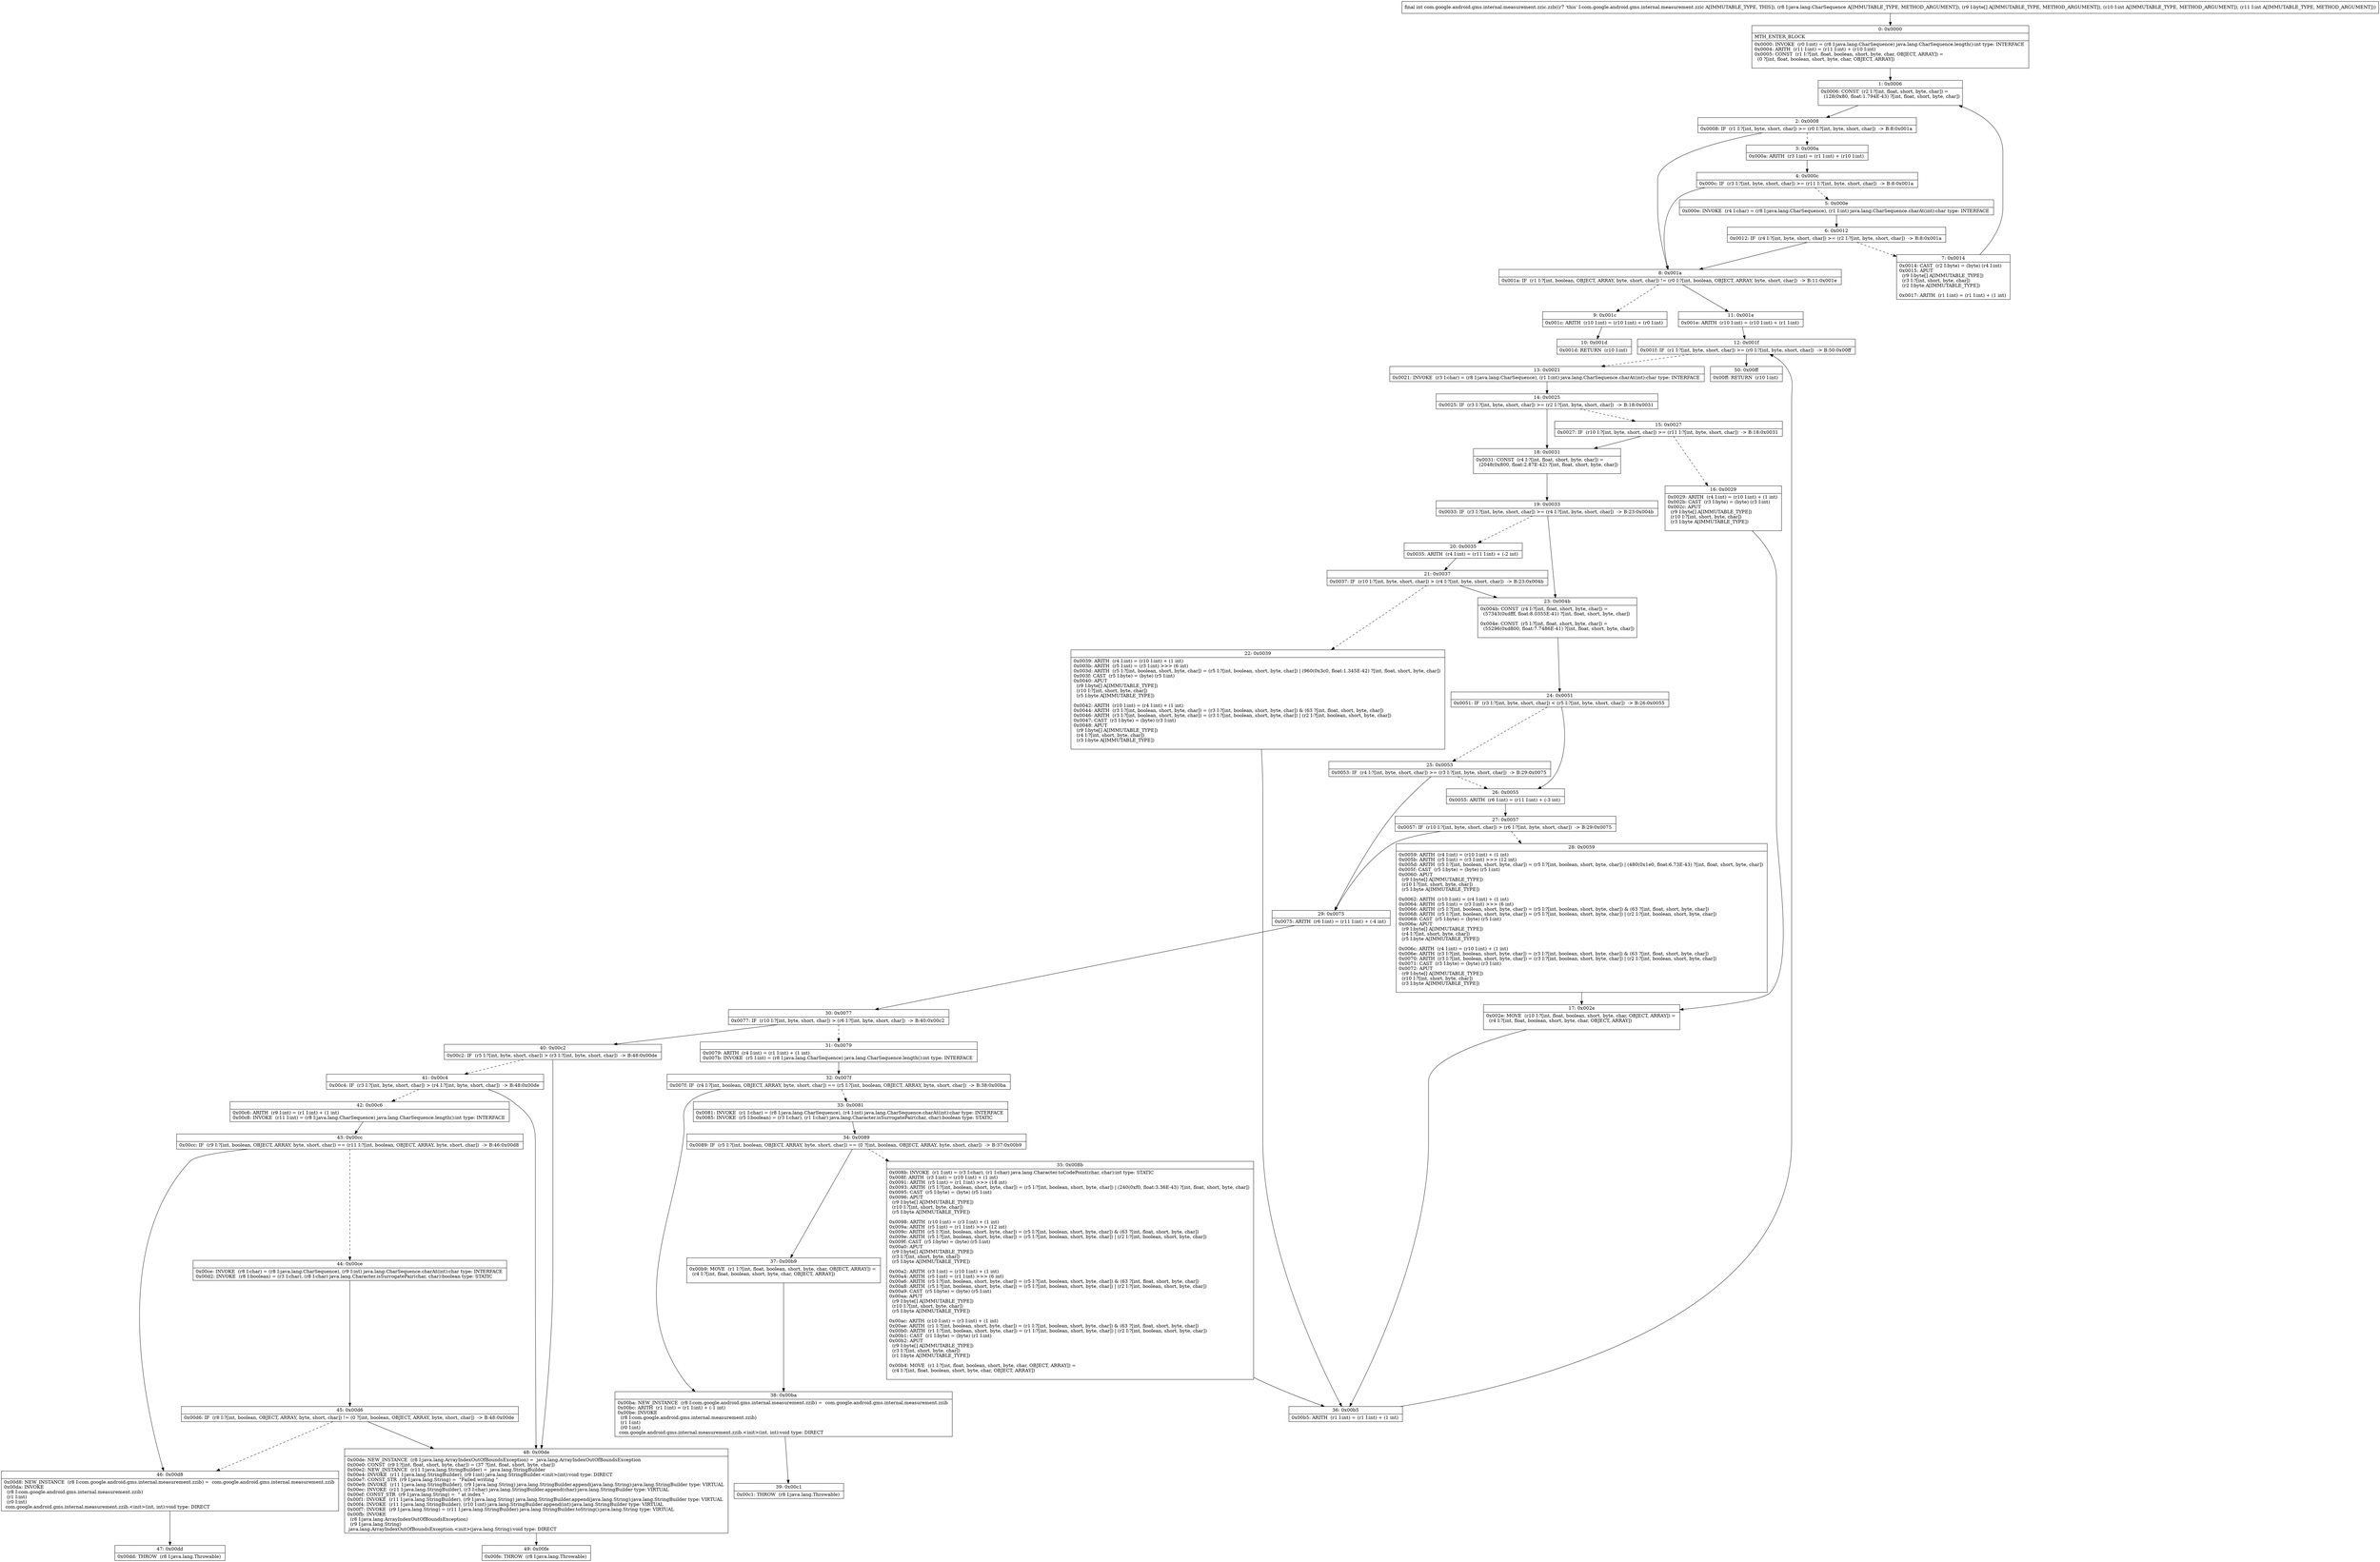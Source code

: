 digraph "CFG forcom.google.android.gms.internal.measurement.zzic.zzb(Ljava\/lang\/CharSequence;[BII)I" {
Node_0 [shape=record,label="{0\:\ 0x0000|MTH_ENTER_BLOCK\l|0x0000: INVOKE  (r0 I:int) = (r8 I:java.lang.CharSequence) java.lang.CharSequence.length():int type: INTERFACE \l0x0004: ARITH  (r11 I:int) = (r11 I:int) + (r10 I:int) \l0x0005: CONST  (r1 I:?[int, float, boolean, short, byte, char, OBJECT, ARRAY]) = \l  (0 ?[int, float, boolean, short, byte, char, OBJECT, ARRAY])\l \l}"];
Node_1 [shape=record,label="{1\:\ 0x0006|0x0006: CONST  (r2 I:?[int, float, short, byte, char]) = \l  (128(0x80, float:1.794E\-43) ?[int, float, short, byte, char])\l \l}"];
Node_2 [shape=record,label="{2\:\ 0x0008|0x0008: IF  (r1 I:?[int, byte, short, char]) \>= (r0 I:?[int, byte, short, char])  \-\> B:8:0x001a \l}"];
Node_3 [shape=record,label="{3\:\ 0x000a|0x000a: ARITH  (r3 I:int) = (r1 I:int) + (r10 I:int) \l}"];
Node_4 [shape=record,label="{4\:\ 0x000c|0x000c: IF  (r3 I:?[int, byte, short, char]) \>= (r11 I:?[int, byte, short, char])  \-\> B:8:0x001a \l}"];
Node_5 [shape=record,label="{5\:\ 0x000e|0x000e: INVOKE  (r4 I:char) = (r8 I:java.lang.CharSequence), (r1 I:int) java.lang.CharSequence.charAt(int):char type: INTERFACE \l}"];
Node_6 [shape=record,label="{6\:\ 0x0012|0x0012: IF  (r4 I:?[int, byte, short, char]) \>= (r2 I:?[int, byte, short, char])  \-\> B:8:0x001a \l}"];
Node_7 [shape=record,label="{7\:\ 0x0014|0x0014: CAST  (r2 I:byte) = (byte) (r4 I:int) \l0x0015: APUT  \l  (r9 I:byte[] A[IMMUTABLE_TYPE])\l  (r3 I:?[int, short, byte, char])\l  (r2 I:byte A[IMMUTABLE_TYPE])\l \l0x0017: ARITH  (r1 I:int) = (r1 I:int) + (1 int) \l}"];
Node_8 [shape=record,label="{8\:\ 0x001a|0x001a: IF  (r1 I:?[int, boolean, OBJECT, ARRAY, byte, short, char]) != (r0 I:?[int, boolean, OBJECT, ARRAY, byte, short, char])  \-\> B:11:0x001e \l}"];
Node_9 [shape=record,label="{9\:\ 0x001c|0x001c: ARITH  (r10 I:int) = (r10 I:int) + (r0 I:int) \l}"];
Node_10 [shape=record,label="{10\:\ 0x001d|0x001d: RETURN  (r10 I:int) \l}"];
Node_11 [shape=record,label="{11\:\ 0x001e|0x001e: ARITH  (r10 I:int) = (r10 I:int) + (r1 I:int) \l}"];
Node_12 [shape=record,label="{12\:\ 0x001f|0x001f: IF  (r1 I:?[int, byte, short, char]) \>= (r0 I:?[int, byte, short, char])  \-\> B:50:0x00ff \l}"];
Node_13 [shape=record,label="{13\:\ 0x0021|0x0021: INVOKE  (r3 I:char) = (r8 I:java.lang.CharSequence), (r1 I:int) java.lang.CharSequence.charAt(int):char type: INTERFACE \l}"];
Node_14 [shape=record,label="{14\:\ 0x0025|0x0025: IF  (r3 I:?[int, byte, short, char]) \>= (r2 I:?[int, byte, short, char])  \-\> B:18:0x0031 \l}"];
Node_15 [shape=record,label="{15\:\ 0x0027|0x0027: IF  (r10 I:?[int, byte, short, char]) \>= (r11 I:?[int, byte, short, char])  \-\> B:18:0x0031 \l}"];
Node_16 [shape=record,label="{16\:\ 0x0029|0x0029: ARITH  (r4 I:int) = (r10 I:int) + (1 int) \l0x002b: CAST  (r3 I:byte) = (byte) (r3 I:int) \l0x002c: APUT  \l  (r9 I:byte[] A[IMMUTABLE_TYPE])\l  (r10 I:?[int, short, byte, char])\l  (r3 I:byte A[IMMUTABLE_TYPE])\l \l}"];
Node_17 [shape=record,label="{17\:\ 0x002e|0x002e: MOVE  (r10 I:?[int, float, boolean, short, byte, char, OBJECT, ARRAY]) = \l  (r4 I:?[int, float, boolean, short, byte, char, OBJECT, ARRAY])\l \l}"];
Node_18 [shape=record,label="{18\:\ 0x0031|0x0031: CONST  (r4 I:?[int, float, short, byte, char]) = \l  (2048(0x800, float:2.87E\-42) ?[int, float, short, byte, char])\l \l}"];
Node_19 [shape=record,label="{19\:\ 0x0033|0x0033: IF  (r3 I:?[int, byte, short, char]) \>= (r4 I:?[int, byte, short, char])  \-\> B:23:0x004b \l}"];
Node_20 [shape=record,label="{20\:\ 0x0035|0x0035: ARITH  (r4 I:int) = (r11 I:int) + (\-2 int) \l}"];
Node_21 [shape=record,label="{21\:\ 0x0037|0x0037: IF  (r10 I:?[int, byte, short, char]) \> (r4 I:?[int, byte, short, char])  \-\> B:23:0x004b \l}"];
Node_22 [shape=record,label="{22\:\ 0x0039|0x0039: ARITH  (r4 I:int) = (r10 I:int) + (1 int) \l0x003b: ARITH  (r5 I:int) = (r3 I:int) \>\>\> (6 int) \l0x003d: ARITH  (r5 I:?[int, boolean, short, byte, char]) = (r5 I:?[int, boolean, short, byte, char]) \| (960(0x3c0, float:1.345E\-42) ?[int, float, short, byte, char]) \l0x003f: CAST  (r5 I:byte) = (byte) (r5 I:int) \l0x0040: APUT  \l  (r9 I:byte[] A[IMMUTABLE_TYPE])\l  (r10 I:?[int, short, byte, char])\l  (r5 I:byte A[IMMUTABLE_TYPE])\l \l0x0042: ARITH  (r10 I:int) = (r4 I:int) + (1 int) \l0x0044: ARITH  (r3 I:?[int, boolean, short, byte, char]) = (r3 I:?[int, boolean, short, byte, char]) & (63 ?[int, float, short, byte, char]) \l0x0046: ARITH  (r3 I:?[int, boolean, short, byte, char]) = (r3 I:?[int, boolean, short, byte, char]) \| (r2 I:?[int, boolean, short, byte, char]) \l0x0047: CAST  (r3 I:byte) = (byte) (r3 I:int) \l0x0048: APUT  \l  (r9 I:byte[] A[IMMUTABLE_TYPE])\l  (r4 I:?[int, short, byte, char])\l  (r3 I:byte A[IMMUTABLE_TYPE])\l \l}"];
Node_23 [shape=record,label="{23\:\ 0x004b|0x004b: CONST  (r4 I:?[int, float, short, byte, char]) = \l  (57343(0xdfff, float:8.0355E\-41) ?[int, float, short, byte, char])\l \l0x004e: CONST  (r5 I:?[int, float, short, byte, char]) = \l  (55296(0xd800, float:7.7486E\-41) ?[int, float, short, byte, char])\l \l}"];
Node_24 [shape=record,label="{24\:\ 0x0051|0x0051: IF  (r3 I:?[int, byte, short, char]) \< (r5 I:?[int, byte, short, char])  \-\> B:26:0x0055 \l}"];
Node_25 [shape=record,label="{25\:\ 0x0053|0x0053: IF  (r4 I:?[int, byte, short, char]) \>= (r3 I:?[int, byte, short, char])  \-\> B:29:0x0075 \l}"];
Node_26 [shape=record,label="{26\:\ 0x0055|0x0055: ARITH  (r6 I:int) = (r11 I:int) + (\-3 int) \l}"];
Node_27 [shape=record,label="{27\:\ 0x0057|0x0057: IF  (r10 I:?[int, byte, short, char]) \> (r6 I:?[int, byte, short, char])  \-\> B:29:0x0075 \l}"];
Node_28 [shape=record,label="{28\:\ 0x0059|0x0059: ARITH  (r4 I:int) = (r10 I:int) + (1 int) \l0x005b: ARITH  (r5 I:int) = (r3 I:int) \>\>\> (12 int) \l0x005d: ARITH  (r5 I:?[int, boolean, short, byte, char]) = (r5 I:?[int, boolean, short, byte, char]) \| (480(0x1e0, float:6.73E\-43) ?[int, float, short, byte, char]) \l0x005f: CAST  (r5 I:byte) = (byte) (r5 I:int) \l0x0060: APUT  \l  (r9 I:byte[] A[IMMUTABLE_TYPE])\l  (r10 I:?[int, short, byte, char])\l  (r5 I:byte A[IMMUTABLE_TYPE])\l \l0x0062: ARITH  (r10 I:int) = (r4 I:int) + (1 int) \l0x0064: ARITH  (r5 I:int) = (r3 I:int) \>\>\> (6 int) \l0x0066: ARITH  (r5 I:?[int, boolean, short, byte, char]) = (r5 I:?[int, boolean, short, byte, char]) & (63 ?[int, float, short, byte, char]) \l0x0068: ARITH  (r5 I:?[int, boolean, short, byte, char]) = (r5 I:?[int, boolean, short, byte, char]) \| (r2 I:?[int, boolean, short, byte, char]) \l0x0069: CAST  (r5 I:byte) = (byte) (r5 I:int) \l0x006a: APUT  \l  (r9 I:byte[] A[IMMUTABLE_TYPE])\l  (r4 I:?[int, short, byte, char])\l  (r5 I:byte A[IMMUTABLE_TYPE])\l \l0x006c: ARITH  (r4 I:int) = (r10 I:int) + (1 int) \l0x006e: ARITH  (r3 I:?[int, boolean, short, byte, char]) = (r3 I:?[int, boolean, short, byte, char]) & (63 ?[int, float, short, byte, char]) \l0x0070: ARITH  (r3 I:?[int, boolean, short, byte, char]) = (r3 I:?[int, boolean, short, byte, char]) \| (r2 I:?[int, boolean, short, byte, char]) \l0x0071: CAST  (r3 I:byte) = (byte) (r3 I:int) \l0x0072: APUT  \l  (r9 I:byte[] A[IMMUTABLE_TYPE])\l  (r10 I:?[int, short, byte, char])\l  (r3 I:byte A[IMMUTABLE_TYPE])\l \l}"];
Node_29 [shape=record,label="{29\:\ 0x0075|0x0075: ARITH  (r6 I:int) = (r11 I:int) + (\-4 int) \l}"];
Node_30 [shape=record,label="{30\:\ 0x0077|0x0077: IF  (r10 I:?[int, byte, short, char]) \> (r6 I:?[int, byte, short, char])  \-\> B:40:0x00c2 \l}"];
Node_31 [shape=record,label="{31\:\ 0x0079|0x0079: ARITH  (r4 I:int) = (r1 I:int) + (1 int) \l0x007b: INVOKE  (r5 I:int) = (r8 I:java.lang.CharSequence) java.lang.CharSequence.length():int type: INTERFACE \l}"];
Node_32 [shape=record,label="{32\:\ 0x007f|0x007f: IF  (r4 I:?[int, boolean, OBJECT, ARRAY, byte, short, char]) == (r5 I:?[int, boolean, OBJECT, ARRAY, byte, short, char])  \-\> B:38:0x00ba \l}"];
Node_33 [shape=record,label="{33\:\ 0x0081|0x0081: INVOKE  (r1 I:char) = (r8 I:java.lang.CharSequence), (r4 I:int) java.lang.CharSequence.charAt(int):char type: INTERFACE \l0x0085: INVOKE  (r5 I:boolean) = (r3 I:char), (r1 I:char) java.lang.Character.isSurrogatePair(char, char):boolean type: STATIC \l}"];
Node_34 [shape=record,label="{34\:\ 0x0089|0x0089: IF  (r5 I:?[int, boolean, OBJECT, ARRAY, byte, short, char]) == (0 ?[int, boolean, OBJECT, ARRAY, byte, short, char])  \-\> B:37:0x00b9 \l}"];
Node_35 [shape=record,label="{35\:\ 0x008b|0x008b: INVOKE  (r1 I:int) = (r3 I:char), (r1 I:char) java.lang.Character.toCodePoint(char, char):int type: STATIC \l0x008f: ARITH  (r3 I:int) = (r10 I:int) + (1 int) \l0x0091: ARITH  (r5 I:int) = (r1 I:int) \>\>\> (18 int) \l0x0093: ARITH  (r5 I:?[int, boolean, short, byte, char]) = (r5 I:?[int, boolean, short, byte, char]) \| (240(0xf0, float:3.36E\-43) ?[int, float, short, byte, char]) \l0x0095: CAST  (r5 I:byte) = (byte) (r5 I:int) \l0x0096: APUT  \l  (r9 I:byte[] A[IMMUTABLE_TYPE])\l  (r10 I:?[int, short, byte, char])\l  (r5 I:byte A[IMMUTABLE_TYPE])\l \l0x0098: ARITH  (r10 I:int) = (r3 I:int) + (1 int) \l0x009a: ARITH  (r5 I:int) = (r1 I:int) \>\>\> (12 int) \l0x009c: ARITH  (r5 I:?[int, boolean, short, byte, char]) = (r5 I:?[int, boolean, short, byte, char]) & (63 ?[int, float, short, byte, char]) \l0x009e: ARITH  (r5 I:?[int, boolean, short, byte, char]) = (r5 I:?[int, boolean, short, byte, char]) \| (r2 I:?[int, boolean, short, byte, char]) \l0x009f: CAST  (r5 I:byte) = (byte) (r5 I:int) \l0x00a0: APUT  \l  (r9 I:byte[] A[IMMUTABLE_TYPE])\l  (r3 I:?[int, short, byte, char])\l  (r5 I:byte A[IMMUTABLE_TYPE])\l \l0x00a2: ARITH  (r3 I:int) = (r10 I:int) + (1 int) \l0x00a4: ARITH  (r5 I:int) = (r1 I:int) \>\>\> (6 int) \l0x00a6: ARITH  (r5 I:?[int, boolean, short, byte, char]) = (r5 I:?[int, boolean, short, byte, char]) & (63 ?[int, float, short, byte, char]) \l0x00a8: ARITH  (r5 I:?[int, boolean, short, byte, char]) = (r5 I:?[int, boolean, short, byte, char]) \| (r2 I:?[int, boolean, short, byte, char]) \l0x00a9: CAST  (r5 I:byte) = (byte) (r5 I:int) \l0x00aa: APUT  \l  (r9 I:byte[] A[IMMUTABLE_TYPE])\l  (r10 I:?[int, short, byte, char])\l  (r5 I:byte A[IMMUTABLE_TYPE])\l \l0x00ac: ARITH  (r10 I:int) = (r3 I:int) + (1 int) \l0x00ae: ARITH  (r1 I:?[int, boolean, short, byte, char]) = (r1 I:?[int, boolean, short, byte, char]) & (63 ?[int, float, short, byte, char]) \l0x00b0: ARITH  (r1 I:?[int, boolean, short, byte, char]) = (r1 I:?[int, boolean, short, byte, char]) \| (r2 I:?[int, boolean, short, byte, char]) \l0x00b1: CAST  (r1 I:byte) = (byte) (r1 I:int) \l0x00b2: APUT  \l  (r9 I:byte[] A[IMMUTABLE_TYPE])\l  (r3 I:?[int, short, byte, char])\l  (r1 I:byte A[IMMUTABLE_TYPE])\l \l0x00b4: MOVE  (r1 I:?[int, float, boolean, short, byte, char, OBJECT, ARRAY]) = \l  (r4 I:?[int, float, boolean, short, byte, char, OBJECT, ARRAY])\l \l}"];
Node_36 [shape=record,label="{36\:\ 0x00b5|0x00b5: ARITH  (r1 I:int) = (r1 I:int) + (1 int) \l}"];
Node_37 [shape=record,label="{37\:\ 0x00b9|0x00b9: MOVE  (r1 I:?[int, float, boolean, short, byte, char, OBJECT, ARRAY]) = \l  (r4 I:?[int, float, boolean, short, byte, char, OBJECT, ARRAY])\l \l}"];
Node_38 [shape=record,label="{38\:\ 0x00ba|0x00ba: NEW_INSTANCE  (r8 I:com.google.android.gms.internal.measurement.zzib) =  com.google.android.gms.internal.measurement.zzib \l0x00bc: ARITH  (r1 I:int) = (r1 I:int) + (\-1 int) \l0x00be: INVOKE  \l  (r8 I:com.google.android.gms.internal.measurement.zzib)\l  (r1 I:int)\l  (r0 I:int)\l com.google.android.gms.internal.measurement.zzib.\<init\>(int, int):void type: DIRECT \l}"];
Node_39 [shape=record,label="{39\:\ 0x00c1|0x00c1: THROW  (r8 I:java.lang.Throwable) \l}"];
Node_40 [shape=record,label="{40\:\ 0x00c2|0x00c2: IF  (r5 I:?[int, byte, short, char]) \> (r3 I:?[int, byte, short, char])  \-\> B:48:0x00de \l}"];
Node_41 [shape=record,label="{41\:\ 0x00c4|0x00c4: IF  (r3 I:?[int, byte, short, char]) \> (r4 I:?[int, byte, short, char])  \-\> B:48:0x00de \l}"];
Node_42 [shape=record,label="{42\:\ 0x00c6|0x00c6: ARITH  (r9 I:int) = (r1 I:int) + (1 int) \l0x00c8: INVOKE  (r11 I:int) = (r8 I:java.lang.CharSequence) java.lang.CharSequence.length():int type: INTERFACE \l}"];
Node_43 [shape=record,label="{43\:\ 0x00cc|0x00cc: IF  (r9 I:?[int, boolean, OBJECT, ARRAY, byte, short, char]) == (r11 I:?[int, boolean, OBJECT, ARRAY, byte, short, char])  \-\> B:46:0x00d8 \l}"];
Node_44 [shape=record,label="{44\:\ 0x00ce|0x00ce: INVOKE  (r8 I:char) = (r8 I:java.lang.CharSequence), (r9 I:int) java.lang.CharSequence.charAt(int):char type: INTERFACE \l0x00d2: INVOKE  (r8 I:boolean) = (r3 I:char), (r8 I:char) java.lang.Character.isSurrogatePair(char, char):boolean type: STATIC \l}"];
Node_45 [shape=record,label="{45\:\ 0x00d6|0x00d6: IF  (r8 I:?[int, boolean, OBJECT, ARRAY, byte, short, char]) != (0 ?[int, boolean, OBJECT, ARRAY, byte, short, char])  \-\> B:48:0x00de \l}"];
Node_46 [shape=record,label="{46\:\ 0x00d8|0x00d8: NEW_INSTANCE  (r8 I:com.google.android.gms.internal.measurement.zzib) =  com.google.android.gms.internal.measurement.zzib \l0x00da: INVOKE  \l  (r8 I:com.google.android.gms.internal.measurement.zzib)\l  (r1 I:int)\l  (r0 I:int)\l com.google.android.gms.internal.measurement.zzib.\<init\>(int, int):void type: DIRECT \l}"];
Node_47 [shape=record,label="{47\:\ 0x00dd|0x00dd: THROW  (r8 I:java.lang.Throwable) \l}"];
Node_48 [shape=record,label="{48\:\ 0x00de|0x00de: NEW_INSTANCE  (r8 I:java.lang.ArrayIndexOutOfBoundsException) =  java.lang.ArrayIndexOutOfBoundsException \l0x00e0: CONST  (r9 I:?[int, float, short, byte, char]) = (37 ?[int, float, short, byte, char]) \l0x00e2: NEW_INSTANCE  (r11 I:java.lang.StringBuilder) =  java.lang.StringBuilder \l0x00e4: INVOKE  (r11 I:java.lang.StringBuilder), (r9 I:int) java.lang.StringBuilder.\<init\>(int):void type: DIRECT \l0x00e7: CONST_STR  (r9 I:java.lang.String) =  \"Failed writing \" \l0x00e9: INVOKE  (r11 I:java.lang.StringBuilder), (r9 I:java.lang.String) java.lang.StringBuilder.append(java.lang.String):java.lang.StringBuilder type: VIRTUAL \l0x00ec: INVOKE  (r11 I:java.lang.StringBuilder), (r3 I:char) java.lang.StringBuilder.append(char):java.lang.StringBuilder type: VIRTUAL \l0x00ef: CONST_STR  (r9 I:java.lang.String) =  \" at index \" \l0x00f1: INVOKE  (r11 I:java.lang.StringBuilder), (r9 I:java.lang.String) java.lang.StringBuilder.append(java.lang.String):java.lang.StringBuilder type: VIRTUAL \l0x00f4: INVOKE  (r11 I:java.lang.StringBuilder), (r10 I:int) java.lang.StringBuilder.append(int):java.lang.StringBuilder type: VIRTUAL \l0x00f7: INVOKE  (r9 I:java.lang.String) = (r11 I:java.lang.StringBuilder) java.lang.StringBuilder.toString():java.lang.String type: VIRTUAL \l0x00fb: INVOKE  \l  (r8 I:java.lang.ArrayIndexOutOfBoundsException)\l  (r9 I:java.lang.String)\l java.lang.ArrayIndexOutOfBoundsException.\<init\>(java.lang.String):void type: DIRECT \l}"];
Node_49 [shape=record,label="{49\:\ 0x00fe|0x00fe: THROW  (r8 I:java.lang.Throwable) \l}"];
Node_50 [shape=record,label="{50\:\ 0x00ff|0x00ff: RETURN  (r10 I:int) \l}"];
MethodNode[shape=record,label="{final int com.google.android.gms.internal.measurement.zzic.zzb((r7 'this' I:com.google.android.gms.internal.measurement.zzic A[IMMUTABLE_TYPE, THIS]), (r8 I:java.lang.CharSequence A[IMMUTABLE_TYPE, METHOD_ARGUMENT]), (r9 I:byte[] A[IMMUTABLE_TYPE, METHOD_ARGUMENT]), (r10 I:int A[IMMUTABLE_TYPE, METHOD_ARGUMENT]), (r11 I:int A[IMMUTABLE_TYPE, METHOD_ARGUMENT])) }"];
MethodNode -> Node_0;
Node_0 -> Node_1;
Node_1 -> Node_2;
Node_2 -> Node_3[style=dashed];
Node_2 -> Node_8;
Node_3 -> Node_4;
Node_4 -> Node_5[style=dashed];
Node_4 -> Node_8;
Node_5 -> Node_6;
Node_6 -> Node_7[style=dashed];
Node_6 -> Node_8;
Node_7 -> Node_1;
Node_8 -> Node_9[style=dashed];
Node_8 -> Node_11;
Node_9 -> Node_10;
Node_11 -> Node_12;
Node_12 -> Node_13[style=dashed];
Node_12 -> Node_50;
Node_13 -> Node_14;
Node_14 -> Node_15[style=dashed];
Node_14 -> Node_18;
Node_15 -> Node_16[style=dashed];
Node_15 -> Node_18;
Node_16 -> Node_17;
Node_17 -> Node_36;
Node_18 -> Node_19;
Node_19 -> Node_20[style=dashed];
Node_19 -> Node_23;
Node_20 -> Node_21;
Node_21 -> Node_22[style=dashed];
Node_21 -> Node_23;
Node_22 -> Node_36;
Node_23 -> Node_24;
Node_24 -> Node_25[style=dashed];
Node_24 -> Node_26;
Node_25 -> Node_26[style=dashed];
Node_25 -> Node_29;
Node_26 -> Node_27;
Node_27 -> Node_28[style=dashed];
Node_27 -> Node_29;
Node_28 -> Node_17;
Node_29 -> Node_30;
Node_30 -> Node_31[style=dashed];
Node_30 -> Node_40;
Node_31 -> Node_32;
Node_32 -> Node_33[style=dashed];
Node_32 -> Node_38;
Node_33 -> Node_34;
Node_34 -> Node_35[style=dashed];
Node_34 -> Node_37;
Node_35 -> Node_36;
Node_36 -> Node_12;
Node_37 -> Node_38;
Node_38 -> Node_39;
Node_40 -> Node_41[style=dashed];
Node_40 -> Node_48;
Node_41 -> Node_42[style=dashed];
Node_41 -> Node_48;
Node_42 -> Node_43;
Node_43 -> Node_44[style=dashed];
Node_43 -> Node_46;
Node_44 -> Node_45;
Node_45 -> Node_46[style=dashed];
Node_45 -> Node_48;
Node_46 -> Node_47;
Node_48 -> Node_49;
}

